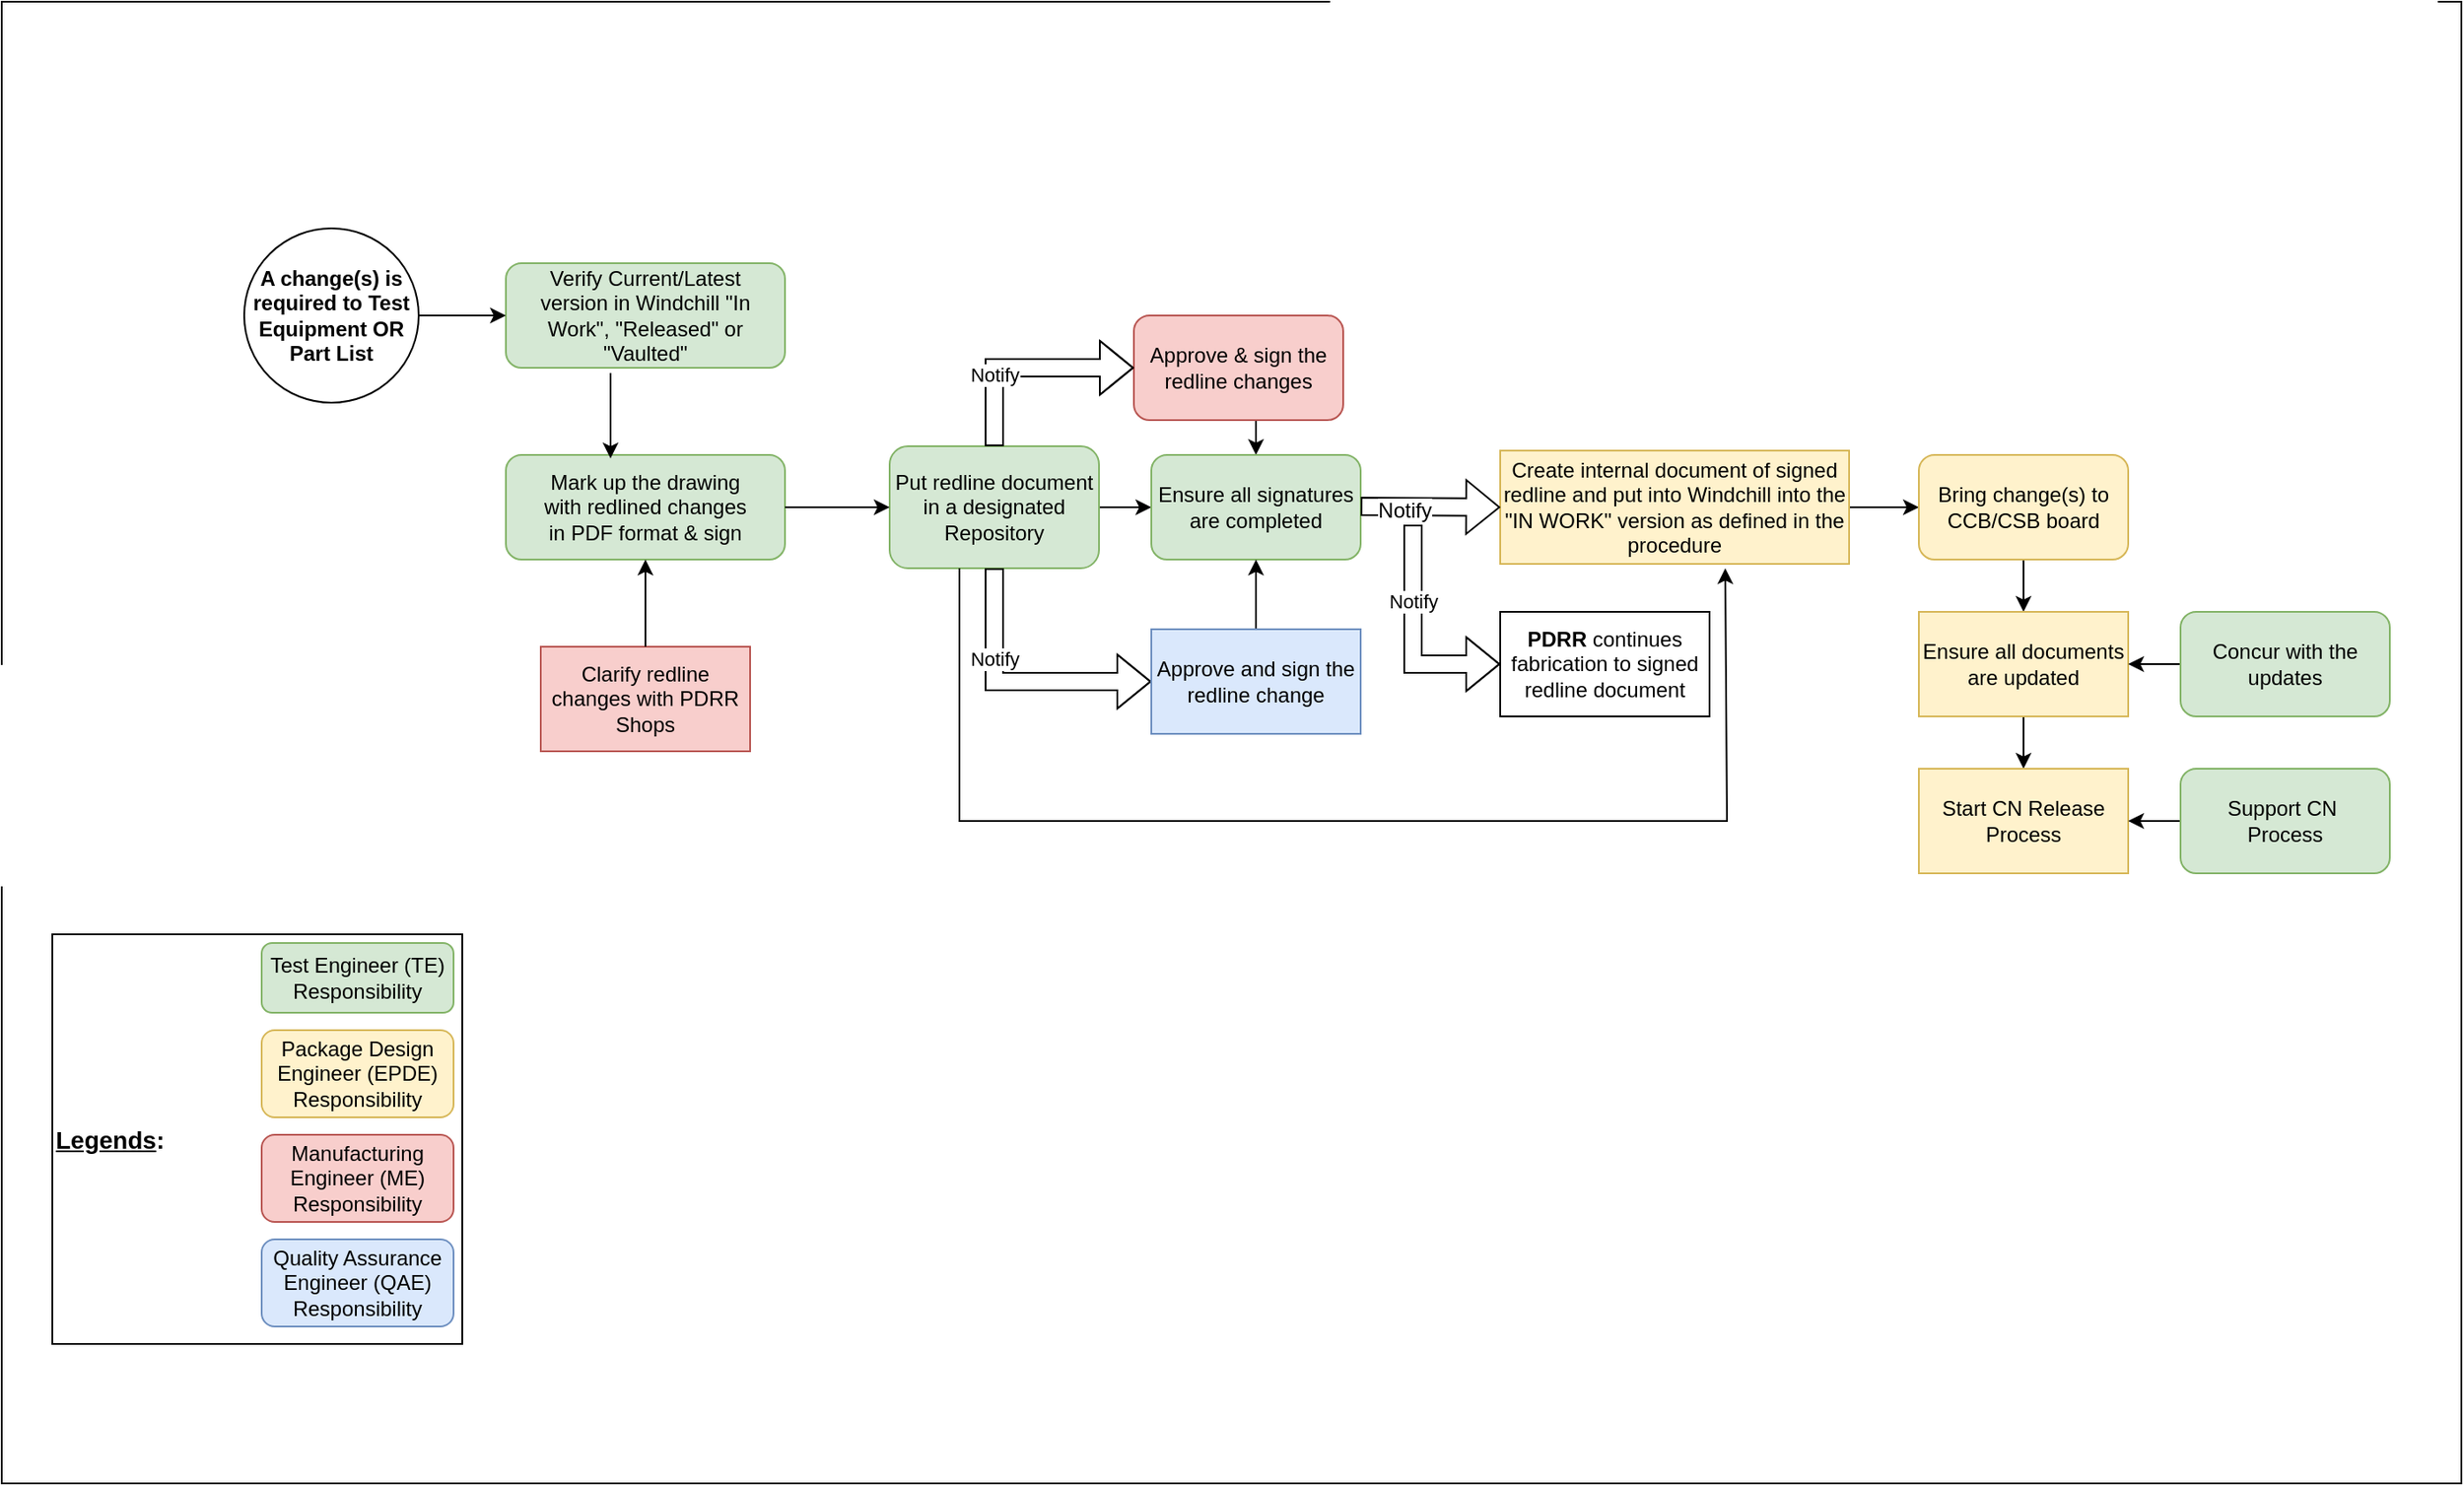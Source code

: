 <mxfile version="24.6.4" type="github">
  <diagram id="C5RBs43oDa-KdzZeNtuy" name="Page-1">
    <mxGraphModel dx="2261" dy="1949" grid="1" gridSize="10" guides="1" tooltips="1" connect="1" arrows="1" fold="1" page="1" pageScale="1" pageWidth="827" pageHeight="1169" math="0" shadow="0">
      <root>
        <mxCell id="WIyWlLk6GJQsqaUBKTNV-0" />
        <mxCell id="WIyWlLk6GJQsqaUBKTNV-1" parent="WIyWlLk6GJQsqaUBKTNV-0" />
        <mxCell id="qSpSIGU5nkTDSznLqyF5-53" value="" style="rounded=0;whiteSpace=wrap;html=1;" parent="WIyWlLk6GJQsqaUBKTNV-1" vertex="1">
          <mxGeometry x="-169" y="-70" width="1410" height="850" as="geometry" />
        </mxCell>
        <mxCell id="WIyWlLk6GJQsqaUBKTNV-3" value="Verify Current/Latest&lt;div&gt;version in Windchill &quot;In Work&quot;, &quot;Released&quot; or &quot;Vaulted&quot;&lt;/div&gt;" style="rounded=1;whiteSpace=wrap;html=1;fontSize=12;glass=0;strokeWidth=1;shadow=0;fillColor=#d5e8d4;strokeColor=#82b366;" parent="WIyWlLk6GJQsqaUBKTNV-1" vertex="1">
          <mxGeometry x="120" y="80" width="160" height="60" as="geometry" />
        </mxCell>
        <mxCell id="qSpSIGU5nkTDSznLqyF5-19" value="" style="edgeStyle=orthogonalEdgeStyle;rounded=0;orthogonalLoop=1;jettySize=auto;html=1;" parent="WIyWlLk6GJQsqaUBKTNV-1" source="WIyWlLk6GJQsqaUBKTNV-7" target="qSpSIGU5nkTDSznLqyF5-17" edge="1">
          <mxGeometry relative="1" as="geometry" />
        </mxCell>
        <mxCell id="WIyWlLk6GJQsqaUBKTNV-7" value="Put redline document in a designated&lt;div&gt;Repository&lt;/div&gt;" style="rounded=1;whiteSpace=wrap;html=1;fontSize=12;glass=0;strokeWidth=1;shadow=0;fillColor=#d5e8d4;strokeColor=#82b366;" parent="WIyWlLk6GJQsqaUBKTNV-1" vertex="1">
          <mxGeometry x="340" y="185" width="120" height="70" as="geometry" />
        </mxCell>
        <mxCell id="qSpSIGU5nkTDSznLqyF5-0" value="Mark up the drawing&lt;div&gt;with redlined changes&lt;/div&gt;&lt;div&gt;in PDF format &amp;amp; sign&lt;/div&gt;" style="rounded=1;whiteSpace=wrap;html=1;fillColor=#d5e8d4;strokeColor=#82b366;" parent="WIyWlLk6GJQsqaUBKTNV-1" vertex="1">
          <mxGeometry x="120" y="190" width="160" height="60" as="geometry" />
        </mxCell>
        <mxCell id="qSpSIGU5nkTDSznLqyF5-1" value="Clarify redline changes with PDRR Shops" style="rounded=0;whiteSpace=wrap;html=1;fillColor=#f8cecc;strokeColor=#b85450;" parent="WIyWlLk6GJQsqaUBKTNV-1" vertex="1">
          <mxGeometry x="140" y="300" width="120" height="60" as="geometry" />
        </mxCell>
        <mxCell id="qSpSIGU5nkTDSznLqyF5-4" value="" style="endArrow=classic;html=1;rounded=0;exitX=0.5;exitY=0;exitDx=0;exitDy=0;entryX=0.5;entryY=1;entryDx=0;entryDy=0;" parent="WIyWlLk6GJQsqaUBKTNV-1" source="qSpSIGU5nkTDSznLqyF5-1" target="qSpSIGU5nkTDSznLqyF5-0" edge="1">
          <mxGeometry width="50" height="50" relative="1" as="geometry">
            <mxPoint x="180" y="250" as="sourcePoint" />
            <mxPoint x="210" y="260" as="targetPoint" />
          </mxGeometry>
        </mxCell>
        <mxCell id="qSpSIGU5nkTDSznLqyF5-5" value="" style="endArrow=classic;html=1;rounded=0;entryX=0.375;entryY=0.033;entryDx=0;entryDy=0;entryPerimeter=0;" parent="WIyWlLk6GJQsqaUBKTNV-1" target="qSpSIGU5nkTDSznLqyF5-0" edge="1">
          <mxGeometry width="50" height="50" relative="1" as="geometry">
            <mxPoint x="180" y="143" as="sourcePoint" />
            <mxPoint x="179.5" y="190" as="targetPoint" />
          </mxGeometry>
        </mxCell>
        <mxCell id="qSpSIGU5nkTDSznLqyF5-7" value="" style="endArrow=classic;html=1;rounded=0;exitX=1;exitY=0.5;exitDx=0;exitDy=0;entryX=0;entryY=0.5;entryDx=0;entryDy=0;" parent="WIyWlLk6GJQsqaUBKTNV-1" source="qSpSIGU5nkTDSznLqyF5-0" target="WIyWlLk6GJQsqaUBKTNV-7" edge="1">
          <mxGeometry width="50" height="50" relative="1" as="geometry">
            <mxPoint x="270" y="180" as="sourcePoint" />
            <mxPoint x="320" y="220" as="targetPoint" />
          </mxGeometry>
        </mxCell>
        <mxCell id="qSpSIGU5nkTDSznLqyF5-14" value="" style="edgeStyle=orthogonalEdgeStyle;rounded=0;orthogonalLoop=1;jettySize=auto;html=1;entryX=0;entryY=0.5;entryDx=0;entryDy=0;" parent="WIyWlLk6GJQsqaUBKTNV-1" source="qSpSIGU5nkTDSznLqyF5-13" target="WIyWlLk6GJQsqaUBKTNV-3" edge="1">
          <mxGeometry relative="1" as="geometry" />
        </mxCell>
        <mxCell id="qSpSIGU5nkTDSznLqyF5-13" value="&lt;b&gt;A change(s) is required to Test Equipment OR Part List&lt;/b&gt;" style="ellipse;whiteSpace=wrap;html=1;aspect=fixed;" parent="WIyWlLk6GJQsqaUBKTNV-1" vertex="1">
          <mxGeometry x="-30" y="60" width="100" height="100" as="geometry" />
        </mxCell>
        <mxCell id="qSpSIGU5nkTDSznLqyF5-18" value="" style="edgeStyle=orthogonalEdgeStyle;rounded=0;orthogonalLoop=1;jettySize=auto;html=1;exitX=0.25;exitY=0;exitDx=0;exitDy=0;" parent="WIyWlLk6GJQsqaUBKTNV-1" source="qSpSIGU5nkTDSznLqyF5-15" target="qSpSIGU5nkTDSznLqyF5-17" edge="1">
          <mxGeometry relative="1" as="geometry">
            <Array as="points">
              <mxPoint x="550" y="170" />
            </Array>
          </mxGeometry>
        </mxCell>
        <mxCell id="qSpSIGU5nkTDSznLqyF5-15" value="Approve &amp;amp; sign the redline changes" style="whiteSpace=wrap;html=1;fillColor=#f8cecc;strokeColor=#b85450;rounded=1;glass=0;strokeWidth=1;shadow=0;direction=west;" parent="WIyWlLk6GJQsqaUBKTNV-1" vertex="1">
          <mxGeometry x="480" y="110" width="120" height="60" as="geometry" />
        </mxCell>
        <mxCell id="qSpSIGU5nkTDSznLqyF5-17" value="Ensure all signatures are completed" style="whiteSpace=wrap;html=1;fillColor=#d5e8d4;strokeColor=#82b366;rounded=1;glass=0;strokeWidth=1;shadow=0;" parent="WIyWlLk6GJQsqaUBKTNV-1" vertex="1">
          <mxGeometry x="490" y="190" width="120" height="60" as="geometry" />
        </mxCell>
        <mxCell id="qSpSIGU5nkTDSznLqyF5-34" value="" style="edgeStyle=orthogonalEdgeStyle;rounded=0;orthogonalLoop=1;jettySize=auto;html=1;" parent="WIyWlLk6GJQsqaUBKTNV-1" source="qSpSIGU5nkTDSznLqyF5-20" target="qSpSIGU5nkTDSznLqyF5-33" edge="1">
          <mxGeometry relative="1" as="geometry" />
        </mxCell>
        <mxCell id="qSpSIGU5nkTDSznLqyF5-20" value="Create internal document of signed redline and put into Windchill into the &quot;IN WORK&quot; version as defined in the procedure" style="rounded=0;whiteSpace=wrap;html=1;fillColor=#fff2cc;strokeColor=#d6b656;" parent="WIyWlLk6GJQsqaUBKTNV-1" vertex="1">
          <mxGeometry x="690" y="187.5" width="200" height="65" as="geometry" />
        </mxCell>
        <mxCell id="qSpSIGU5nkTDSznLqyF5-22" value="" style="shape=flexArrow;endArrow=classic;html=1;rounded=0;entryX=0;entryY=0.5;entryDx=0;entryDy=0;" parent="WIyWlLk6GJQsqaUBKTNV-1" target="qSpSIGU5nkTDSznLqyF5-20" edge="1">
          <mxGeometry width="50" height="50" relative="1" as="geometry">
            <mxPoint x="610" y="219.5" as="sourcePoint" />
            <mxPoint x="660" y="220" as="targetPoint" />
          </mxGeometry>
        </mxCell>
        <mxCell id="qSpSIGU5nkTDSznLqyF5-23" value="&lt;font style=&quot;font-size: 12px;&quot;&gt;Notify&lt;/font&gt;" style="edgeLabel;html=1;align=center;verticalAlign=middle;resizable=0;points=[];" parent="qSpSIGU5nkTDSznLqyF5-22" vertex="1" connectable="0">
          <mxGeometry x="-0.387" y="-2" relative="1" as="geometry">
            <mxPoint as="offset" />
          </mxGeometry>
        </mxCell>
        <mxCell id="qSpSIGU5nkTDSznLqyF5-24" value="" style="shape=flexArrow;endArrow=classic;html=1;rounded=0;exitX=0.5;exitY=1;exitDx=0;exitDy=0;entryX=0;entryY=0.5;entryDx=0;entryDy=0;" parent="WIyWlLk6GJQsqaUBKTNV-1" source="WIyWlLk6GJQsqaUBKTNV-7" target="qSpSIGU5nkTDSznLqyF5-26" edge="1">
          <mxGeometry width="50" height="50" relative="1" as="geometry">
            <mxPoint x="410" y="310" as="sourcePoint" />
            <mxPoint x="400" y="320" as="targetPoint" />
            <Array as="points">
              <mxPoint x="400" y="320" />
            </Array>
          </mxGeometry>
        </mxCell>
        <mxCell id="qSpSIGU5nkTDSznLqyF5-25" value="Notify" style="edgeLabel;html=1;align=center;verticalAlign=middle;resizable=0;points=[];" parent="qSpSIGU5nkTDSznLqyF5-24" vertex="1" connectable="0">
          <mxGeometry x="-0.333" relative="1" as="geometry">
            <mxPoint as="offset" />
          </mxGeometry>
        </mxCell>
        <mxCell id="qSpSIGU5nkTDSznLqyF5-27" value="" style="edgeStyle=orthogonalEdgeStyle;rounded=0;orthogonalLoop=1;jettySize=auto;html=1;" parent="WIyWlLk6GJQsqaUBKTNV-1" source="qSpSIGU5nkTDSznLqyF5-26" target="qSpSIGU5nkTDSznLqyF5-17" edge="1">
          <mxGeometry relative="1" as="geometry" />
        </mxCell>
        <mxCell id="qSpSIGU5nkTDSznLqyF5-26" value="Approve and sign the redline change" style="rounded=0;whiteSpace=wrap;html=1;fillColor=#dae8fc;strokeColor=#6c8ebf;" parent="WIyWlLk6GJQsqaUBKTNV-1" vertex="1">
          <mxGeometry x="490" y="290" width="120" height="60" as="geometry" />
        </mxCell>
        <mxCell id="qSpSIGU5nkTDSznLqyF5-28" value="" style="endArrow=classic;html=1;rounded=0;entryX=0.545;entryY=1.038;entryDx=0;entryDy=0;entryPerimeter=0;" parent="WIyWlLk6GJQsqaUBKTNV-1" edge="1">
          <mxGeometry width="50" height="50" relative="1" as="geometry">
            <mxPoint x="379.998" y="255.03" as="sourcePoint" />
            <mxPoint x="819" y="255.0" as="targetPoint" />
            <Array as="points">
              <mxPoint x="380" y="370.03" />
              <mxPoint x="380" y="400.03" />
              <mxPoint x="720" y="400.03" />
              <mxPoint x="820" y="400.03" />
            </Array>
          </mxGeometry>
        </mxCell>
        <mxCell id="qSpSIGU5nkTDSznLqyF5-30" value="&lt;b&gt;PDRR &lt;/b&gt;continues fabrication to signed redline document" style="rounded=0;whiteSpace=wrap;html=1;" parent="WIyWlLk6GJQsqaUBKTNV-1" vertex="1">
          <mxGeometry x="690" y="280" width="120" height="60" as="geometry" />
        </mxCell>
        <mxCell id="qSpSIGU5nkTDSznLqyF5-31" value="" style="shape=flexArrow;endArrow=classic;html=1;rounded=0;entryX=0;entryY=0.5;entryDx=0;entryDy=0;" parent="WIyWlLk6GJQsqaUBKTNV-1" target="qSpSIGU5nkTDSznLqyF5-30" edge="1">
          <mxGeometry width="50" height="50" relative="1" as="geometry">
            <mxPoint x="640" y="230" as="sourcePoint" />
            <mxPoint x="520" y="530" as="targetPoint" />
            <Array as="points">
              <mxPoint x="640" y="310" />
            </Array>
          </mxGeometry>
        </mxCell>
        <mxCell id="qSpSIGU5nkTDSznLqyF5-32" value="Notify" style="edgeLabel;html=1;align=center;verticalAlign=middle;resizable=0;points=[];" parent="qSpSIGU5nkTDSznLqyF5-31" vertex="1" connectable="0">
          <mxGeometry x="-0.32" relative="1" as="geometry">
            <mxPoint as="offset" />
          </mxGeometry>
        </mxCell>
        <mxCell id="qSpSIGU5nkTDSznLqyF5-36" value="" style="edgeStyle=orthogonalEdgeStyle;rounded=0;orthogonalLoop=1;jettySize=auto;html=1;" parent="WIyWlLk6GJQsqaUBKTNV-1" source="qSpSIGU5nkTDSznLqyF5-33" target="qSpSIGU5nkTDSznLqyF5-35" edge="1">
          <mxGeometry relative="1" as="geometry" />
        </mxCell>
        <mxCell id="qSpSIGU5nkTDSznLqyF5-33" value="Bring change(s) to CCB/CSB board" style="rounded=1;whiteSpace=wrap;html=1;fillColor=#fff2cc;strokeColor=#d6b656;" parent="WIyWlLk6GJQsqaUBKTNV-1" vertex="1">
          <mxGeometry x="930" y="190" width="120" height="60" as="geometry" />
        </mxCell>
        <mxCell id="qSpSIGU5nkTDSznLqyF5-38" value="" style="edgeStyle=orthogonalEdgeStyle;rounded=0;orthogonalLoop=1;jettySize=auto;html=1;" parent="WIyWlLk6GJQsqaUBKTNV-1" source="qSpSIGU5nkTDSznLqyF5-35" target="qSpSIGU5nkTDSznLqyF5-37" edge="1">
          <mxGeometry relative="1" as="geometry" />
        </mxCell>
        <mxCell id="qSpSIGU5nkTDSznLqyF5-35" value="Ensure all documents are updated" style="rounded=0;whiteSpace=wrap;html=1;fillColor=#fff2cc;strokeColor=#d6b656;" parent="WIyWlLk6GJQsqaUBKTNV-1" vertex="1">
          <mxGeometry x="930" y="280" width="120" height="60" as="geometry" />
        </mxCell>
        <mxCell id="qSpSIGU5nkTDSznLqyF5-37" value="Start CN Release Process" style="rounded=0;whiteSpace=wrap;html=1;fillColor=#fff2cc;strokeColor=#d6b656;" parent="WIyWlLk6GJQsqaUBKTNV-1" vertex="1">
          <mxGeometry x="930" y="370" width="120" height="60" as="geometry" />
        </mxCell>
        <mxCell id="qSpSIGU5nkTDSznLqyF5-40" value="" style="edgeStyle=orthogonalEdgeStyle;rounded=0;orthogonalLoop=1;jettySize=auto;html=1;" parent="WIyWlLk6GJQsqaUBKTNV-1" source="qSpSIGU5nkTDSznLqyF5-39" target="qSpSIGU5nkTDSznLqyF5-35" edge="1">
          <mxGeometry relative="1" as="geometry" />
        </mxCell>
        <mxCell id="qSpSIGU5nkTDSznLqyF5-39" value="Concur with the updates" style="rounded=1;whiteSpace=wrap;html=1;fillColor=#d5e8d4;strokeColor=#82b366;" parent="WIyWlLk6GJQsqaUBKTNV-1" vertex="1">
          <mxGeometry x="1080" y="280" width="120" height="60" as="geometry" />
        </mxCell>
        <mxCell id="qSpSIGU5nkTDSznLqyF5-42" value="" style="edgeStyle=orthogonalEdgeStyle;rounded=0;orthogonalLoop=1;jettySize=auto;html=1;" parent="WIyWlLk6GJQsqaUBKTNV-1" source="qSpSIGU5nkTDSznLqyF5-41" target="qSpSIGU5nkTDSznLqyF5-37" edge="1">
          <mxGeometry relative="1" as="geometry" />
        </mxCell>
        <mxCell id="qSpSIGU5nkTDSznLqyF5-41" value="Support CN&amp;nbsp;&lt;div&gt;Process&lt;/div&gt;" style="rounded=1;whiteSpace=wrap;html=1;fillColor=#d5e8d4;strokeColor=#82b366;" parent="WIyWlLk6GJQsqaUBKTNV-1" vertex="1">
          <mxGeometry x="1080" y="370" width="120" height="60" as="geometry" />
        </mxCell>
        <mxCell id="qSpSIGU5nkTDSznLqyF5-45" value="" style="shape=flexArrow;endArrow=classic;html=1;rounded=0;exitX=0.5;exitY=0;exitDx=0;exitDy=0;entryX=1;entryY=0.5;entryDx=0;entryDy=0;" parent="WIyWlLk6GJQsqaUBKTNV-1" source="WIyWlLk6GJQsqaUBKTNV-7" target="qSpSIGU5nkTDSznLqyF5-15" edge="1">
          <mxGeometry width="50" height="50" relative="1" as="geometry">
            <mxPoint x="370" y="75" as="sourcePoint" />
            <mxPoint x="460" y="140" as="targetPoint" />
            <Array as="points">
              <mxPoint x="400" y="140" />
            </Array>
          </mxGeometry>
        </mxCell>
        <mxCell id="qSpSIGU5nkTDSznLqyF5-46" value="Notify" style="edgeLabel;html=1;align=center;verticalAlign=middle;resizable=0;points=[];" parent="qSpSIGU5nkTDSznLqyF5-45" vertex="1" connectable="0">
          <mxGeometry x="-0.333" relative="1" as="geometry">
            <mxPoint as="offset" />
          </mxGeometry>
        </mxCell>
        <mxCell id="qSpSIGU5nkTDSznLqyF5-47" value="&lt;font style=&quot;font-size: 14px;&quot;&gt;&lt;b&gt;&lt;u&gt;Legends&lt;/u&gt;:&lt;/b&gt;&lt;/font&gt;" style="whiteSpace=wrap;html=1;aspect=fixed;align=left;rounded=0;" parent="WIyWlLk6GJQsqaUBKTNV-1" vertex="1">
          <mxGeometry x="-140" y="465" width="235" height="235" as="geometry" />
        </mxCell>
        <mxCell id="qSpSIGU5nkTDSznLqyF5-48" value="Test Engineer (TE) Responsibility" style="rounded=1;whiteSpace=wrap;html=1;fillColor=#d5e8d4;strokeColor=#82b366;" parent="WIyWlLk6GJQsqaUBKTNV-1" vertex="1">
          <mxGeometry x="-20" y="470" width="110" height="40" as="geometry" />
        </mxCell>
        <mxCell id="qSpSIGU5nkTDSznLqyF5-50" value="Package Design Engineer (EPDE) Responsibility" style="rounded=1;whiteSpace=wrap;html=1;fillColor=#fff2cc;strokeColor=#d6b656;" parent="WIyWlLk6GJQsqaUBKTNV-1" vertex="1">
          <mxGeometry x="-20" y="520" width="110" height="50" as="geometry" />
        </mxCell>
        <mxCell id="qSpSIGU5nkTDSznLqyF5-51" value="Manufacturing Engineer (ME) Responsibility" style="rounded=1;whiteSpace=wrap;html=1;fillColor=#f8cecc;strokeColor=#b85450;glass=0;" parent="WIyWlLk6GJQsqaUBKTNV-1" vertex="1">
          <mxGeometry x="-20" y="580" width="110" height="50" as="geometry" />
        </mxCell>
        <mxCell id="qSpSIGU5nkTDSznLqyF5-52" value="Quality Assurance Engineer (QAE) Responsibility" style="rounded=1;whiteSpace=wrap;html=1;fillColor=#dae8fc;strokeColor=#6c8ebf;" parent="WIyWlLk6GJQsqaUBKTNV-1" vertex="1">
          <mxGeometry x="-20" y="640" width="110" height="50" as="geometry" />
        </mxCell>
      </root>
    </mxGraphModel>
  </diagram>
</mxfile>
